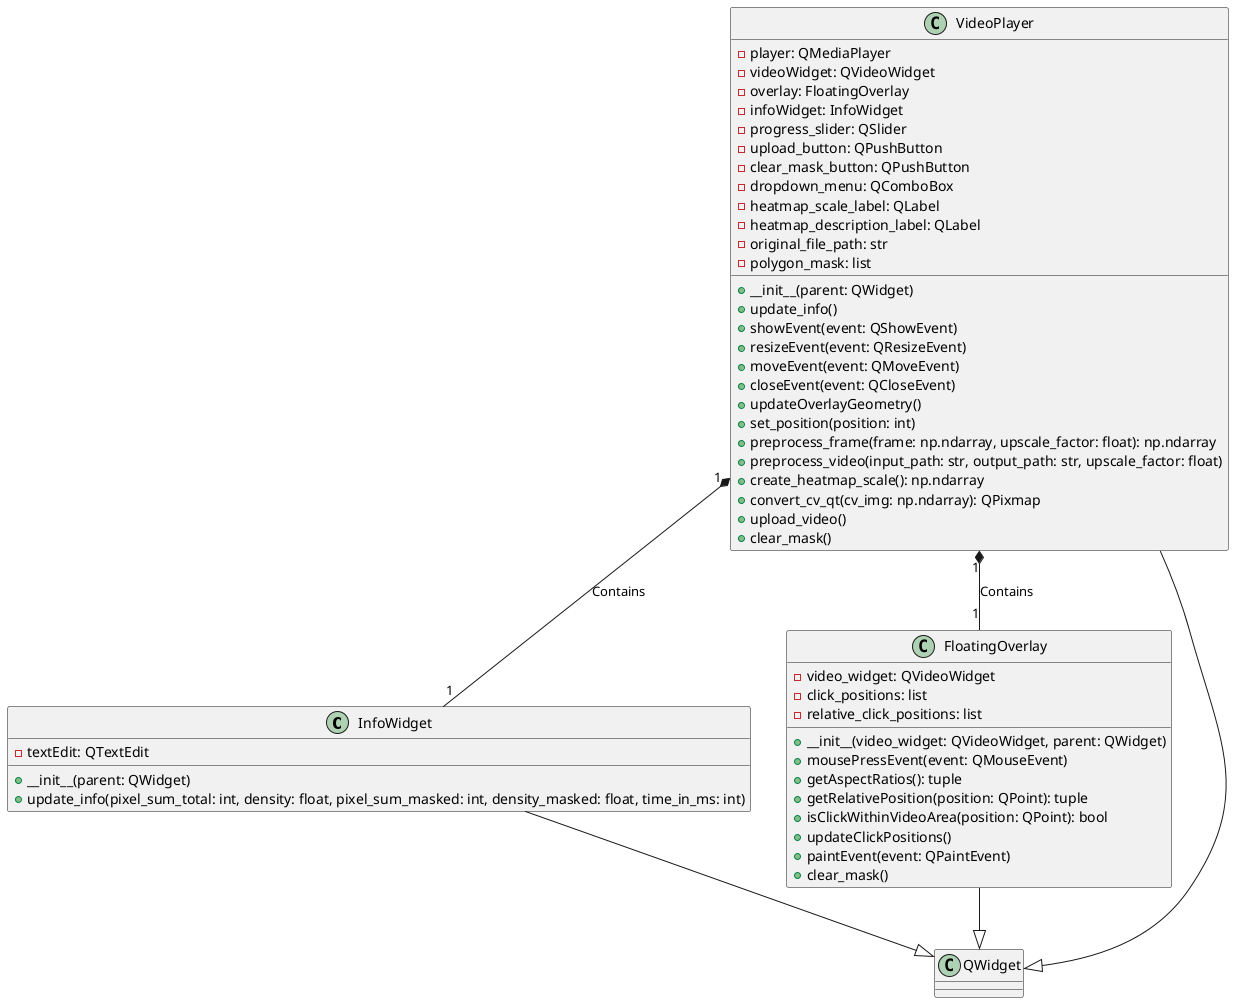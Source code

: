 @startuml

class InfoWidget {
    - textEdit: QTextEdit
    + __init__(parent: QWidget)
    + update_info(pixel_sum_total: int, density: float, pixel_sum_masked: int, density_masked: float, time_in_ms: int)
}

class FloatingOverlay {
    - video_widget: QVideoWidget
    - click_positions: list
    - relative_click_positions: list
    + __init__(video_widget: QVideoWidget, parent: QWidget)
    + mousePressEvent(event: QMouseEvent)
    + getAspectRatios(): tuple
    + getRelativePosition(position: QPoint): tuple
    + isClickWithinVideoArea(position: QPoint): bool
    + updateClickPositions()
    + paintEvent(event: QPaintEvent)
    + clear_mask()
}

class VideoPlayer {
    - player: QMediaPlayer
    - videoWidget: QVideoWidget
    - overlay: FloatingOverlay
    - infoWidget: InfoWidget
    - progress_slider: QSlider
    - upload_button: QPushButton
    - clear_mask_button: QPushButton
    - dropdown_menu: QComboBox
    - heatmap_scale_label: QLabel
    - heatmap_description_label: QLabel
    - original_file_path: str
    - polygon_mask: list
    + __init__(parent: QWidget)
    + update_info()
    + showEvent(event: QShowEvent)
    + resizeEvent(event: QResizeEvent)
    + moveEvent(event: QMoveEvent)
    + closeEvent(event: QCloseEvent)
    + updateOverlayGeometry()
    + set_position(position: int)
    + preprocess_frame(frame: np.ndarray, upscale_factor: float): np.ndarray
    + preprocess_video(input_path: str, output_path: str, upscale_factor: float)
    + create_heatmap_scale(): np.ndarray
    + convert_cv_qt(cv_img: np.ndarray): QPixmap
    + upload_video()
    + clear_mask()
}

InfoWidget --|> QWidget
FloatingOverlay --|> QWidget
VideoPlayer --|> QWidget

VideoPlayer "1" *-- "1" InfoWidget : Contains
VideoPlayer "1" *-- "1" FloatingOverlay : Contains

@enduml

